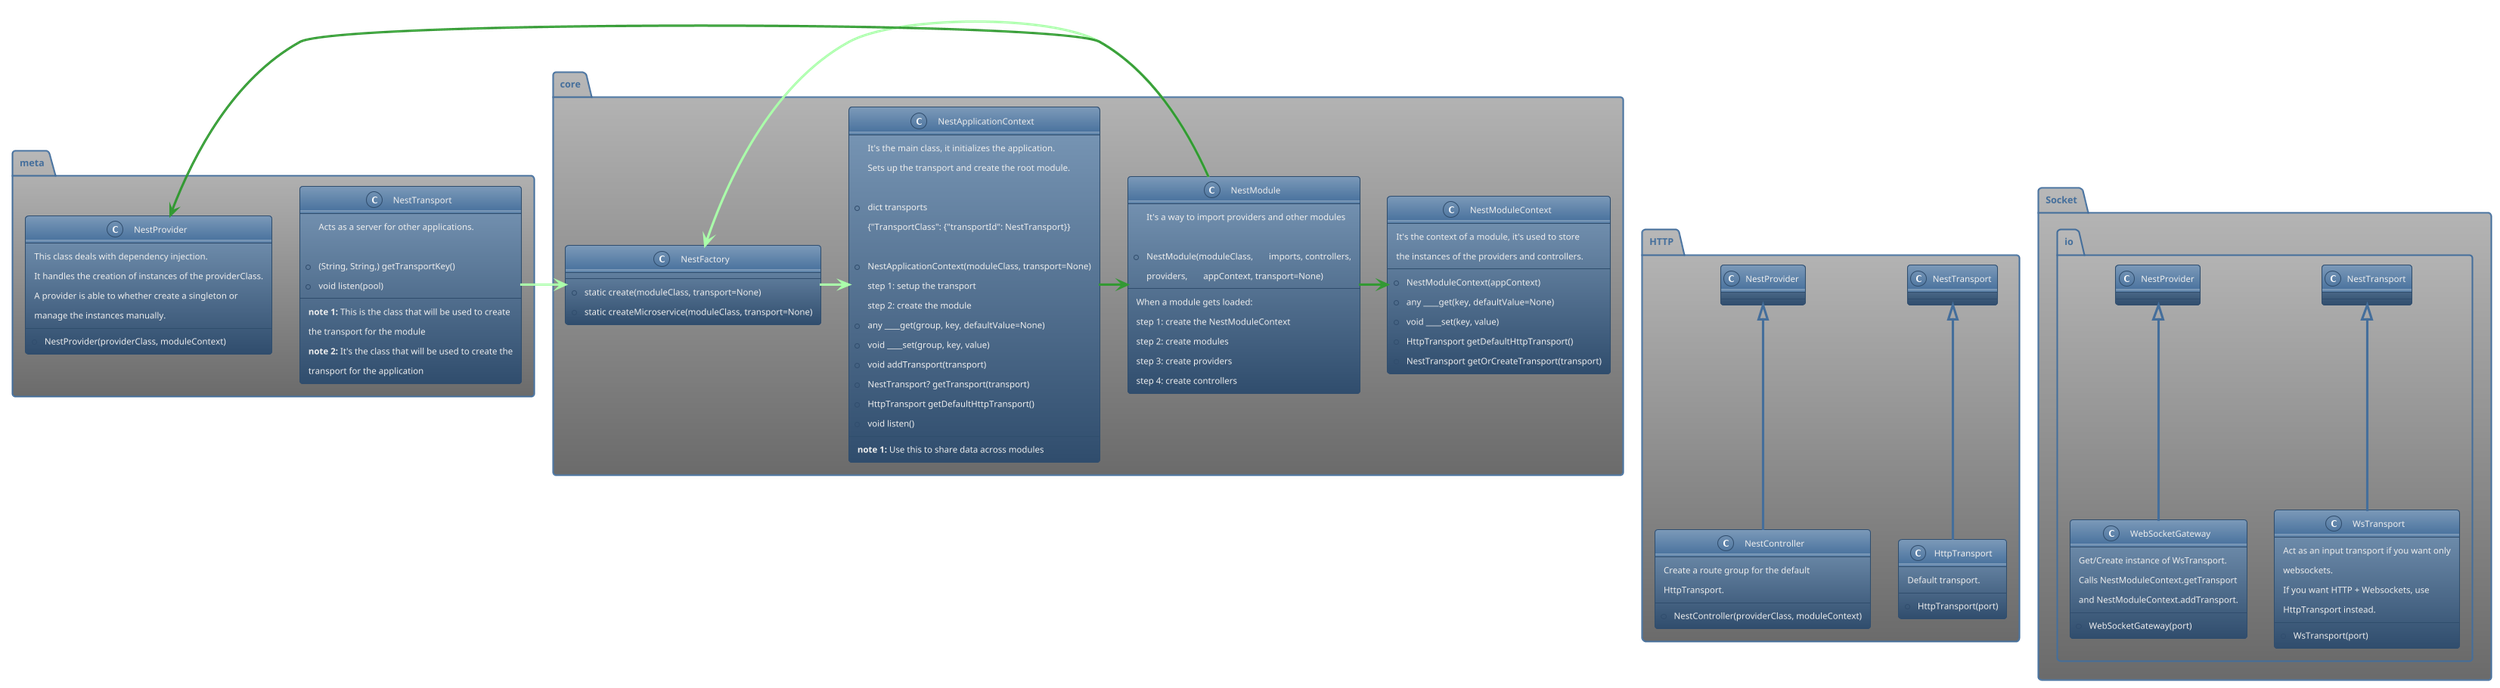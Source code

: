 @startuml BottleNest
  !theme spacelab

  package "meta" {
    class NestTransport {
      Acts as a server for other applications.
      
      +(String, String,) getTransportKey()
      +void listen(pool)
      ---
      **note 1:** This is the class that will be used to create 
      the transport for the module
      **note 2:** It's the class that will be used to create the 
      transport for the application
    }

    class NestProvider {
      This class deals with dependency injection.
      It handles the creation of instances of the providerClass.
      A provider is able to whether create a singleton or 
      manage the instances manually.
      
      +NestProvider(providerClass, moduleContext)
    }
  }

  package "core" {
    class NestFactory {
      +static create(moduleClass, transport=None)
      +static createMicroservice(moduleClass, transport=None)
    }

    class NestApplicationContext {
      It's the main class, it initializes the application.
      Sets up the transport and create the root module.
      
      +dict transports
      {"TransportClass": {"transportId": NestTransport}}

      +NestApplicationContext(moduleClass, transport=None)
      step 1: setup the transport
      step 2: create the module
      +any ____get(group, key, defaultValue=None)
      +void ____set(group, key, value)
      +void addTransport(transport)
      +NestTransport? getTransport(transport)
      +HttpTransport getDefaultHttpTransport()
      +void listen()
      ---
      **note 1:** Use this to share data across modules
    }

    class NestModule {
      It's a way to import providers and other modules

      +NestModule(moduleClass, \
      imports, controllers, 
      providers, \
      appContext, transport=None)
      ---
      When a module gets loaded:
      step 1: create the NestModuleContext
      step 2: create modules
      step 3: create providers
      step 4: create controllers
    }

    class NestModuleContext {
      It's the context of a module, it's used to store
      the instances of the providers and controllers.

      +NestModuleContext(appContext)
      +any ____get(key, defaultValue=None)
      +void ____set(key, value)
      +HttpTransport getDefaultHttpTransport()
      +NestTransport getOrCreateTransport(transport)
    }

    NestTransport -[#afa]> NestFactory
    NestFactory <-[#afa] NestModule
    NestFactory -[#afa]> NestApplicationContext
    NestApplicationContext -[#393]> NestModule
    NestModule -[#393]> NestModuleContext
    NestModuleContext -[hidden]> NestProvider
    NestModule -[#393]> NestProvider
  }

  package "HTTP" {
    class HttpTransport extends NestTransport {
      Default transport.

      +HttpTransport(port)
    }

    class NestController extends NestProvider {
      Create a route group for the default 
      HttpTransport.

      +NestController(providerClass, moduleContext)
    }
  }

  package "Socket.io" {
    class WsTransport extends NestTransport {
      Act as an input transport if you want only
      websockets.
      If you want HTTP + Websockets, use
      HttpTransport instead.

      +WsTransport(port)
    }

    class WebSocketGateway extends NestProvider {
      Get/Create instance of WsTransport.
      Calls NestModuleContext.getTransport
      and NestModuleContext.addTransport.

      +WebSocketGateway(port)
    }
  }

@enduml
